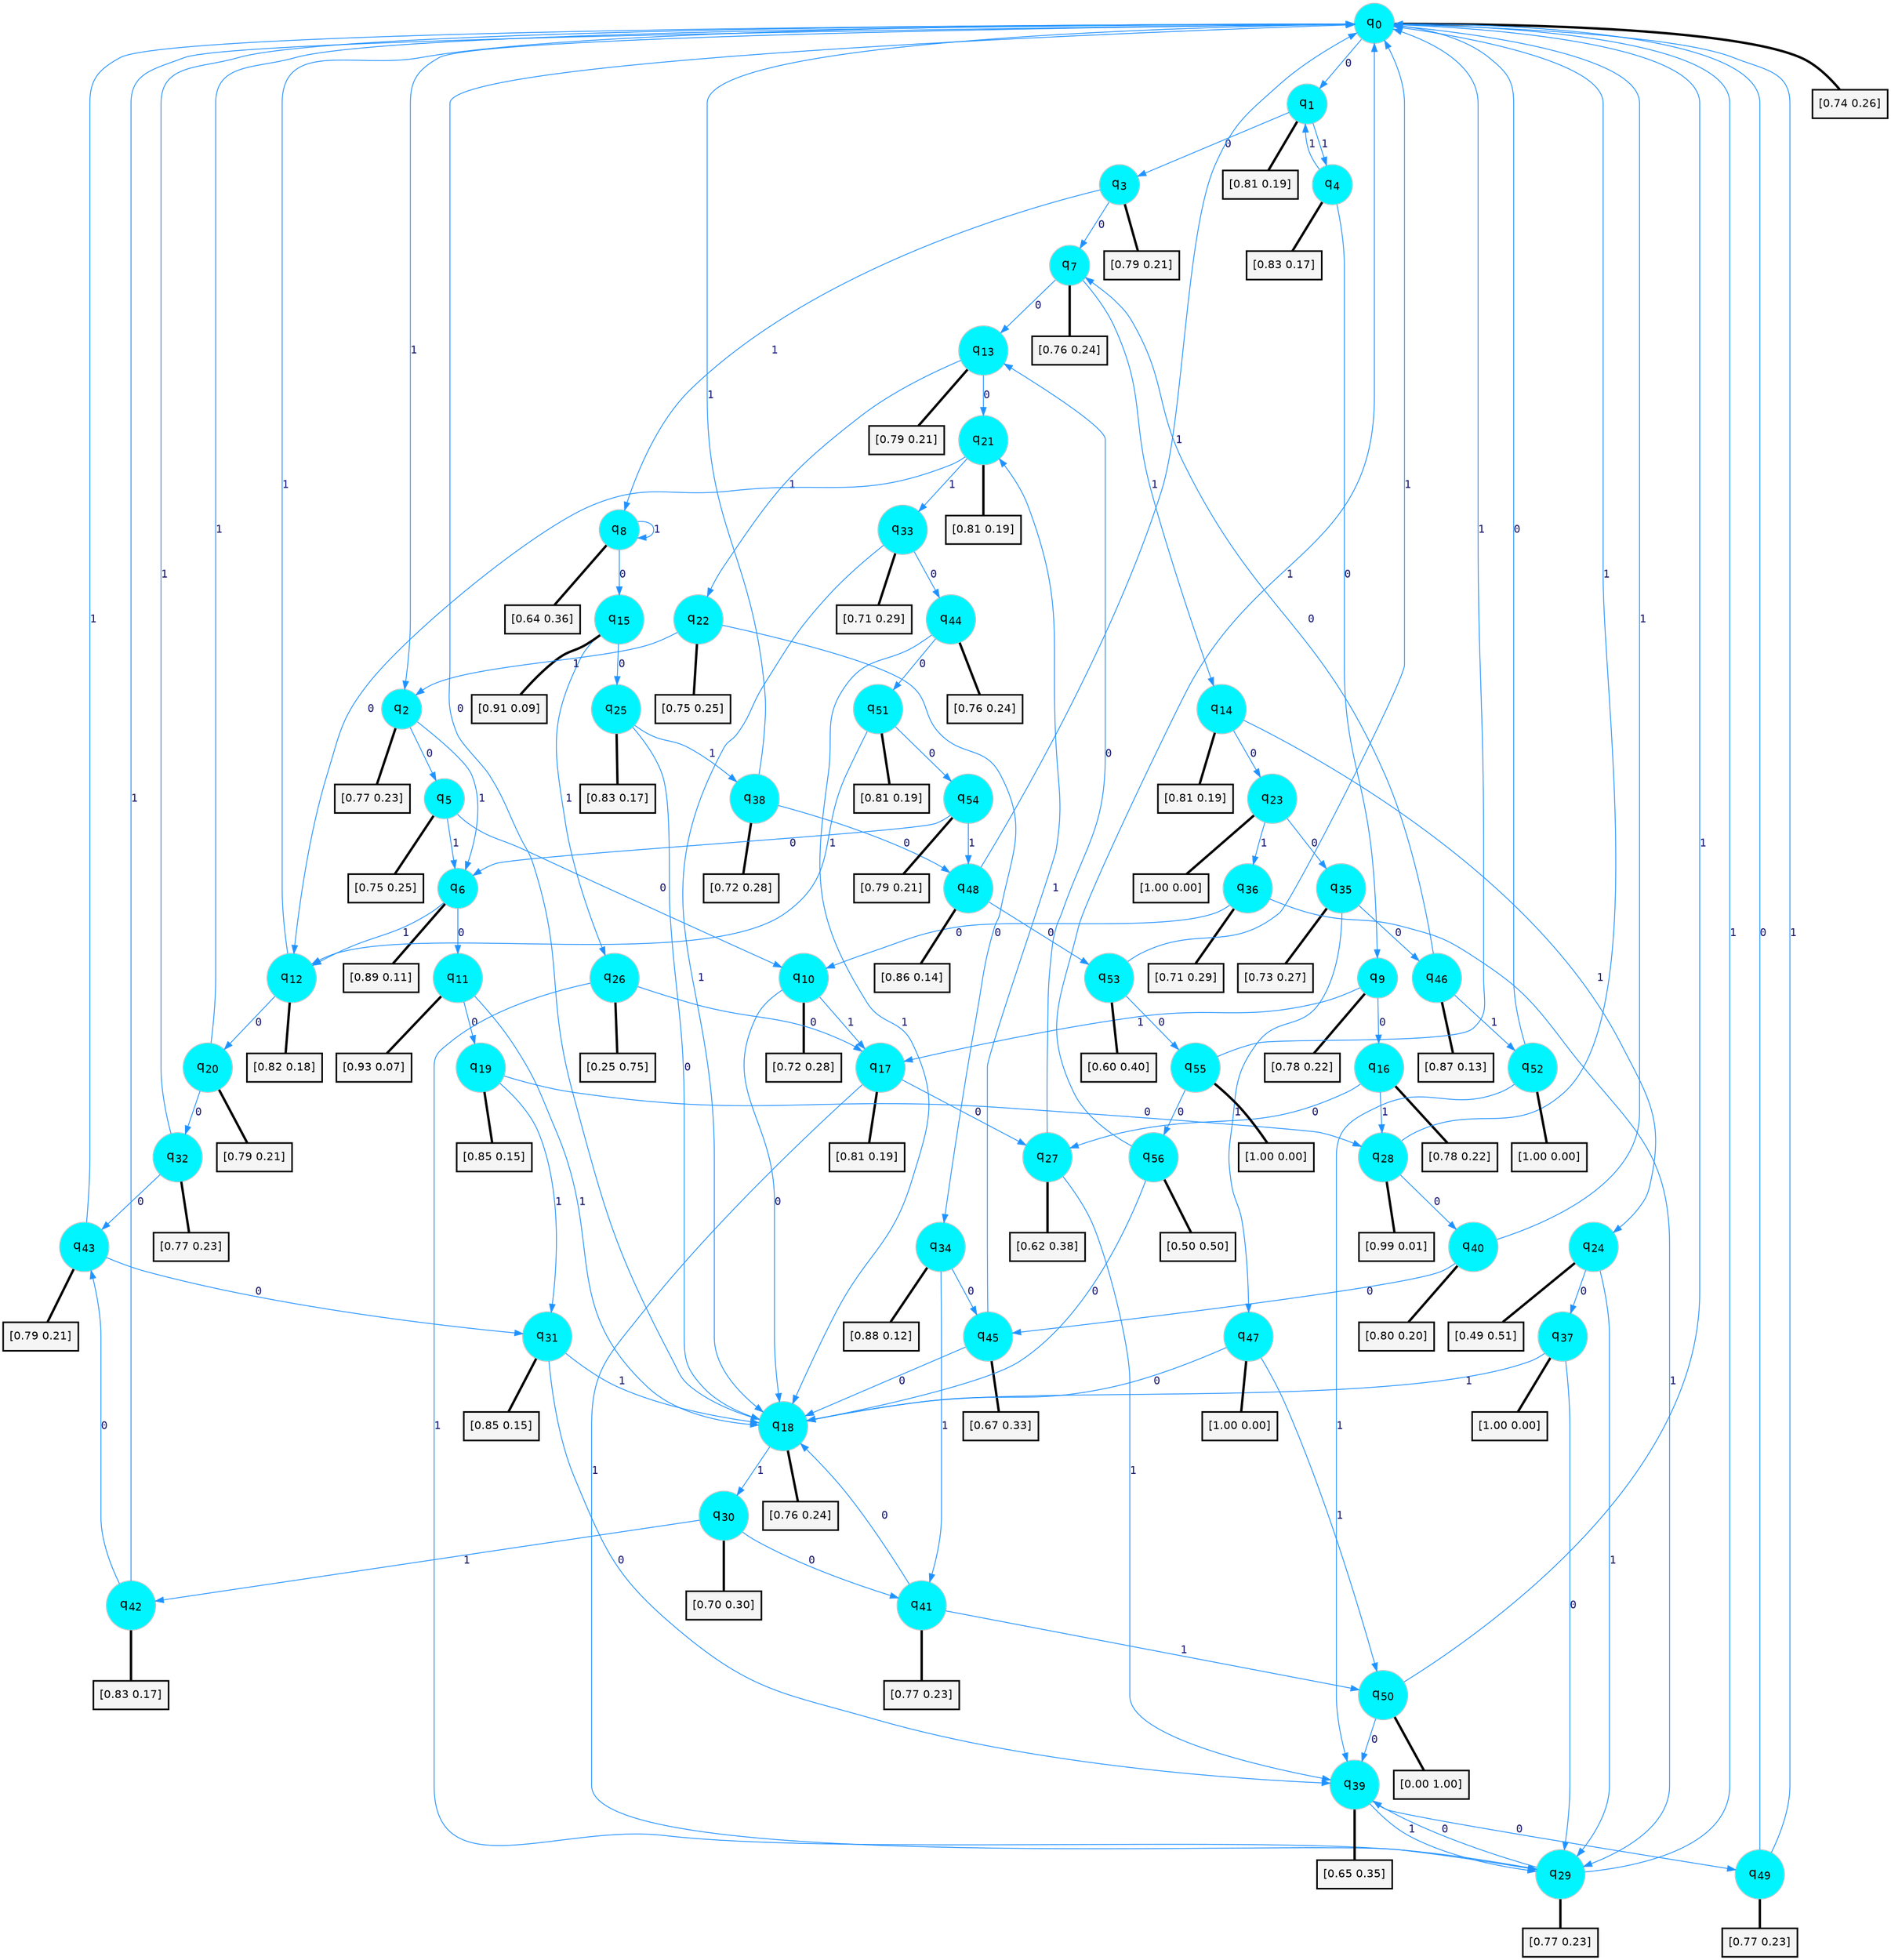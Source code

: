 digraph G {
graph [
bgcolor=transparent, dpi=300, rankdir=TD, size="40,25"];
node [
color=gray, fillcolor=turquoise1, fontcolor=black, fontname=Helvetica, fontsize=16, fontweight=bold, shape=circle, style=filled];
edge [
arrowsize=1, color=dodgerblue1, fontcolor=midnightblue, fontname=courier, fontweight=bold, penwidth=1, style=solid, weight=20];
0[label=<q<SUB>0</SUB>>];
1[label=<q<SUB>1</SUB>>];
2[label=<q<SUB>2</SUB>>];
3[label=<q<SUB>3</SUB>>];
4[label=<q<SUB>4</SUB>>];
5[label=<q<SUB>5</SUB>>];
6[label=<q<SUB>6</SUB>>];
7[label=<q<SUB>7</SUB>>];
8[label=<q<SUB>8</SUB>>];
9[label=<q<SUB>9</SUB>>];
10[label=<q<SUB>10</SUB>>];
11[label=<q<SUB>11</SUB>>];
12[label=<q<SUB>12</SUB>>];
13[label=<q<SUB>13</SUB>>];
14[label=<q<SUB>14</SUB>>];
15[label=<q<SUB>15</SUB>>];
16[label=<q<SUB>16</SUB>>];
17[label=<q<SUB>17</SUB>>];
18[label=<q<SUB>18</SUB>>];
19[label=<q<SUB>19</SUB>>];
20[label=<q<SUB>20</SUB>>];
21[label=<q<SUB>21</SUB>>];
22[label=<q<SUB>22</SUB>>];
23[label=<q<SUB>23</SUB>>];
24[label=<q<SUB>24</SUB>>];
25[label=<q<SUB>25</SUB>>];
26[label=<q<SUB>26</SUB>>];
27[label=<q<SUB>27</SUB>>];
28[label=<q<SUB>28</SUB>>];
29[label=<q<SUB>29</SUB>>];
30[label=<q<SUB>30</SUB>>];
31[label=<q<SUB>31</SUB>>];
32[label=<q<SUB>32</SUB>>];
33[label=<q<SUB>33</SUB>>];
34[label=<q<SUB>34</SUB>>];
35[label=<q<SUB>35</SUB>>];
36[label=<q<SUB>36</SUB>>];
37[label=<q<SUB>37</SUB>>];
38[label=<q<SUB>38</SUB>>];
39[label=<q<SUB>39</SUB>>];
40[label=<q<SUB>40</SUB>>];
41[label=<q<SUB>41</SUB>>];
42[label=<q<SUB>42</SUB>>];
43[label=<q<SUB>43</SUB>>];
44[label=<q<SUB>44</SUB>>];
45[label=<q<SUB>45</SUB>>];
46[label=<q<SUB>46</SUB>>];
47[label=<q<SUB>47</SUB>>];
48[label=<q<SUB>48</SUB>>];
49[label=<q<SUB>49</SUB>>];
50[label=<q<SUB>50</SUB>>];
51[label=<q<SUB>51</SUB>>];
52[label=<q<SUB>52</SUB>>];
53[label=<q<SUB>53</SUB>>];
54[label=<q<SUB>54</SUB>>];
55[label=<q<SUB>55</SUB>>];
56[label=<q<SUB>56</SUB>>];
57[label="[0.74 0.26]", shape=box,fontcolor=black, fontname=Helvetica, fontsize=14, penwidth=2, fillcolor=whitesmoke,color=black];
58[label="[0.81 0.19]", shape=box,fontcolor=black, fontname=Helvetica, fontsize=14, penwidth=2, fillcolor=whitesmoke,color=black];
59[label="[0.77 0.23]", shape=box,fontcolor=black, fontname=Helvetica, fontsize=14, penwidth=2, fillcolor=whitesmoke,color=black];
60[label="[0.79 0.21]", shape=box,fontcolor=black, fontname=Helvetica, fontsize=14, penwidth=2, fillcolor=whitesmoke,color=black];
61[label="[0.83 0.17]", shape=box,fontcolor=black, fontname=Helvetica, fontsize=14, penwidth=2, fillcolor=whitesmoke,color=black];
62[label="[0.75 0.25]", shape=box,fontcolor=black, fontname=Helvetica, fontsize=14, penwidth=2, fillcolor=whitesmoke,color=black];
63[label="[0.89 0.11]", shape=box,fontcolor=black, fontname=Helvetica, fontsize=14, penwidth=2, fillcolor=whitesmoke,color=black];
64[label="[0.76 0.24]", shape=box,fontcolor=black, fontname=Helvetica, fontsize=14, penwidth=2, fillcolor=whitesmoke,color=black];
65[label="[0.64 0.36]", shape=box,fontcolor=black, fontname=Helvetica, fontsize=14, penwidth=2, fillcolor=whitesmoke,color=black];
66[label="[0.78 0.22]", shape=box,fontcolor=black, fontname=Helvetica, fontsize=14, penwidth=2, fillcolor=whitesmoke,color=black];
67[label="[0.72 0.28]", shape=box,fontcolor=black, fontname=Helvetica, fontsize=14, penwidth=2, fillcolor=whitesmoke,color=black];
68[label="[0.93 0.07]", shape=box,fontcolor=black, fontname=Helvetica, fontsize=14, penwidth=2, fillcolor=whitesmoke,color=black];
69[label="[0.82 0.18]", shape=box,fontcolor=black, fontname=Helvetica, fontsize=14, penwidth=2, fillcolor=whitesmoke,color=black];
70[label="[0.79 0.21]", shape=box,fontcolor=black, fontname=Helvetica, fontsize=14, penwidth=2, fillcolor=whitesmoke,color=black];
71[label="[0.81 0.19]", shape=box,fontcolor=black, fontname=Helvetica, fontsize=14, penwidth=2, fillcolor=whitesmoke,color=black];
72[label="[0.91 0.09]", shape=box,fontcolor=black, fontname=Helvetica, fontsize=14, penwidth=2, fillcolor=whitesmoke,color=black];
73[label="[0.78 0.22]", shape=box,fontcolor=black, fontname=Helvetica, fontsize=14, penwidth=2, fillcolor=whitesmoke,color=black];
74[label="[0.81 0.19]", shape=box,fontcolor=black, fontname=Helvetica, fontsize=14, penwidth=2, fillcolor=whitesmoke,color=black];
75[label="[0.76 0.24]", shape=box,fontcolor=black, fontname=Helvetica, fontsize=14, penwidth=2, fillcolor=whitesmoke,color=black];
76[label="[0.85 0.15]", shape=box,fontcolor=black, fontname=Helvetica, fontsize=14, penwidth=2, fillcolor=whitesmoke,color=black];
77[label="[0.79 0.21]", shape=box,fontcolor=black, fontname=Helvetica, fontsize=14, penwidth=2, fillcolor=whitesmoke,color=black];
78[label="[0.81 0.19]", shape=box,fontcolor=black, fontname=Helvetica, fontsize=14, penwidth=2, fillcolor=whitesmoke,color=black];
79[label="[0.75 0.25]", shape=box,fontcolor=black, fontname=Helvetica, fontsize=14, penwidth=2, fillcolor=whitesmoke,color=black];
80[label="[1.00 0.00]", shape=box,fontcolor=black, fontname=Helvetica, fontsize=14, penwidth=2, fillcolor=whitesmoke,color=black];
81[label="[0.49 0.51]", shape=box,fontcolor=black, fontname=Helvetica, fontsize=14, penwidth=2, fillcolor=whitesmoke,color=black];
82[label="[0.83 0.17]", shape=box,fontcolor=black, fontname=Helvetica, fontsize=14, penwidth=2, fillcolor=whitesmoke,color=black];
83[label="[0.25 0.75]", shape=box,fontcolor=black, fontname=Helvetica, fontsize=14, penwidth=2, fillcolor=whitesmoke,color=black];
84[label="[0.62 0.38]", shape=box,fontcolor=black, fontname=Helvetica, fontsize=14, penwidth=2, fillcolor=whitesmoke,color=black];
85[label="[0.99 0.01]", shape=box,fontcolor=black, fontname=Helvetica, fontsize=14, penwidth=2, fillcolor=whitesmoke,color=black];
86[label="[0.77 0.23]", shape=box,fontcolor=black, fontname=Helvetica, fontsize=14, penwidth=2, fillcolor=whitesmoke,color=black];
87[label="[0.70 0.30]", shape=box,fontcolor=black, fontname=Helvetica, fontsize=14, penwidth=2, fillcolor=whitesmoke,color=black];
88[label="[0.85 0.15]", shape=box,fontcolor=black, fontname=Helvetica, fontsize=14, penwidth=2, fillcolor=whitesmoke,color=black];
89[label="[0.77 0.23]", shape=box,fontcolor=black, fontname=Helvetica, fontsize=14, penwidth=2, fillcolor=whitesmoke,color=black];
90[label="[0.71 0.29]", shape=box,fontcolor=black, fontname=Helvetica, fontsize=14, penwidth=2, fillcolor=whitesmoke,color=black];
91[label="[0.88 0.12]", shape=box,fontcolor=black, fontname=Helvetica, fontsize=14, penwidth=2, fillcolor=whitesmoke,color=black];
92[label="[0.73 0.27]", shape=box,fontcolor=black, fontname=Helvetica, fontsize=14, penwidth=2, fillcolor=whitesmoke,color=black];
93[label="[0.71 0.29]", shape=box,fontcolor=black, fontname=Helvetica, fontsize=14, penwidth=2, fillcolor=whitesmoke,color=black];
94[label="[1.00 0.00]", shape=box,fontcolor=black, fontname=Helvetica, fontsize=14, penwidth=2, fillcolor=whitesmoke,color=black];
95[label="[0.72 0.28]", shape=box,fontcolor=black, fontname=Helvetica, fontsize=14, penwidth=2, fillcolor=whitesmoke,color=black];
96[label="[0.65 0.35]", shape=box,fontcolor=black, fontname=Helvetica, fontsize=14, penwidth=2, fillcolor=whitesmoke,color=black];
97[label="[0.80 0.20]", shape=box,fontcolor=black, fontname=Helvetica, fontsize=14, penwidth=2, fillcolor=whitesmoke,color=black];
98[label="[0.77 0.23]", shape=box,fontcolor=black, fontname=Helvetica, fontsize=14, penwidth=2, fillcolor=whitesmoke,color=black];
99[label="[0.83 0.17]", shape=box,fontcolor=black, fontname=Helvetica, fontsize=14, penwidth=2, fillcolor=whitesmoke,color=black];
100[label="[0.79 0.21]", shape=box,fontcolor=black, fontname=Helvetica, fontsize=14, penwidth=2, fillcolor=whitesmoke,color=black];
101[label="[0.76 0.24]", shape=box,fontcolor=black, fontname=Helvetica, fontsize=14, penwidth=2, fillcolor=whitesmoke,color=black];
102[label="[0.67 0.33]", shape=box,fontcolor=black, fontname=Helvetica, fontsize=14, penwidth=2, fillcolor=whitesmoke,color=black];
103[label="[0.87 0.13]", shape=box,fontcolor=black, fontname=Helvetica, fontsize=14, penwidth=2, fillcolor=whitesmoke,color=black];
104[label="[1.00 0.00]", shape=box,fontcolor=black, fontname=Helvetica, fontsize=14, penwidth=2, fillcolor=whitesmoke,color=black];
105[label="[0.86 0.14]", shape=box,fontcolor=black, fontname=Helvetica, fontsize=14, penwidth=2, fillcolor=whitesmoke,color=black];
106[label="[0.77 0.23]", shape=box,fontcolor=black, fontname=Helvetica, fontsize=14, penwidth=2, fillcolor=whitesmoke,color=black];
107[label="[0.00 1.00]", shape=box,fontcolor=black, fontname=Helvetica, fontsize=14, penwidth=2, fillcolor=whitesmoke,color=black];
108[label="[0.81 0.19]", shape=box,fontcolor=black, fontname=Helvetica, fontsize=14, penwidth=2, fillcolor=whitesmoke,color=black];
109[label="[1.00 0.00]", shape=box,fontcolor=black, fontname=Helvetica, fontsize=14, penwidth=2, fillcolor=whitesmoke,color=black];
110[label="[0.60 0.40]", shape=box,fontcolor=black, fontname=Helvetica, fontsize=14, penwidth=2, fillcolor=whitesmoke,color=black];
111[label="[0.79 0.21]", shape=box,fontcolor=black, fontname=Helvetica, fontsize=14, penwidth=2, fillcolor=whitesmoke,color=black];
112[label="[1.00 0.00]", shape=box,fontcolor=black, fontname=Helvetica, fontsize=14, penwidth=2, fillcolor=whitesmoke,color=black];
113[label="[0.50 0.50]", shape=box,fontcolor=black, fontname=Helvetica, fontsize=14, penwidth=2, fillcolor=whitesmoke,color=black];
0->1 [label=0];
0->2 [label=1];
0->57 [arrowhead=none, penwidth=3,color=black];
1->3 [label=0];
1->4 [label=1];
1->58 [arrowhead=none, penwidth=3,color=black];
2->5 [label=0];
2->6 [label=1];
2->59 [arrowhead=none, penwidth=3,color=black];
3->7 [label=0];
3->8 [label=1];
3->60 [arrowhead=none, penwidth=3,color=black];
4->9 [label=0];
4->1 [label=1];
4->61 [arrowhead=none, penwidth=3,color=black];
5->10 [label=0];
5->6 [label=1];
5->62 [arrowhead=none, penwidth=3,color=black];
6->11 [label=0];
6->12 [label=1];
6->63 [arrowhead=none, penwidth=3,color=black];
7->13 [label=0];
7->14 [label=1];
7->64 [arrowhead=none, penwidth=3,color=black];
8->15 [label=0];
8->8 [label=1];
8->65 [arrowhead=none, penwidth=3,color=black];
9->16 [label=0];
9->17 [label=1];
9->66 [arrowhead=none, penwidth=3,color=black];
10->18 [label=0];
10->17 [label=1];
10->67 [arrowhead=none, penwidth=3,color=black];
11->19 [label=0];
11->18 [label=1];
11->68 [arrowhead=none, penwidth=3,color=black];
12->20 [label=0];
12->0 [label=1];
12->69 [arrowhead=none, penwidth=3,color=black];
13->21 [label=0];
13->22 [label=1];
13->70 [arrowhead=none, penwidth=3,color=black];
14->23 [label=0];
14->24 [label=1];
14->71 [arrowhead=none, penwidth=3,color=black];
15->25 [label=0];
15->26 [label=1];
15->72 [arrowhead=none, penwidth=3,color=black];
16->27 [label=0];
16->28 [label=1];
16->73 [arrowhead=none, penwidth=3,color=black];
17->27 [label=0];
17->29 [label=1];
17->74 [arrowhead=none, penwidth=3,color=black];
18->0 [label=0];
18->30 [label=1];
18->75 [arrowhead=none, penwidth=3,color=black];
19->28 [label=0];
19->31 [label=1];
19->76 [arrowhead=none, penwidth=3,color=black];
20->32 [label=0];
20->0 [label=1];
20->77 [arrowhead=none, penwidth=3,color=black];
21->12 [label=0];
21->33 [label=1];
21->78 [arrowhead=none, penwidth=3,color=black];
22->34 [label=0];
22->2 [label=1];
22->79 [arrowhead=none, penwidth=3,color=black];
23->35 [label=0];
23->36 [label=1];
23->80 [arrowhead=none, penwidth=3,color=black];
24->37 [label=0];
24->29 [label=1];
24->81 [arrowhead=none, penwidth=3,color=black];
25->18 [label=0];
25->38 [label=1];
25->82 [arrowhead=none, penwidth=3,color=black];
26->17 [label=0];
26->29 [label=1];
26->83 [arrowhead=none, penwidth=3,color=black];
27->13 [label=0];
27->39 [label=1];
27->84 [arrowhead=none, penwidth=3,color=black];
28->40 [label=0];
28->0 [label=1];
28->85 [arrowhead=none, penwidth=3,color=black];
29->39 [label=0];
29->0 [label=1];
29->86 [arrowhead=none, penwidth=3,color=black];
30->41 [label=0];
30->42 [label=1];
30->87 [arrowhead=none, penwidth=3,color=black];
31->39 [label=0];
31->18 [label=1];
31->88 [arrowhead=none, penwidth=3,color=black];
32->43 [label=0];
32->0 [label=1];
32->89 [arrowhead=none, penwidth=3,color=black];
33->44 [label=0];
33->18 [label=1];
33->90 [arrowhead=none, penwidth=3,color=black];
34->45 [label=0];
34->41 [label=1];
34->91 [arrowhead=none, penwidth=3,color=black];
35->46 [label=0];
35->47 [label=1];
35->92 [arrowhead=none, penwidth=3,color=black];
36->10 [label=0];
36->29 [label=1];
36->93 [arrowhead=none, penwidth=3,color=black];
37->29 [label=0];
37->18 [label=1];
37->94 [arrowhead=none, penwidth=3,color=black];
38->48 [label=0];
38->0 [label=1];
38->95 [arrowhead=none, penwidth=3,color=black];
39->49 [label=0];
39->29 [label=1];
39->96 [arrowhead=none, penwidth=3,color=black];
40->45 [label=0];
40->0 [label=1];
40->97 [arrowhead=none, penwidth=3,color=black];
41->18 [label=0];
41->50 [label=1];
41->98 [arrowhead=none, penwidth=3,color=black];
42->43 [label=0];
42->0 [label=1];
42->99 [arrowhead=none, penwidth=3,color=black];
43->31 [label=0];
43->0 [label=1];
43->100 [arrowhead=none, penwidth=3,color=black];
44->51 [label=0];
44->18 [label=1];
44->101 [arrowhead=none, penwidth=3,color=black];
45->18 [label=0];
45->21 [label=1];
45->102 [arrowhead=none, penwidth=3,color=black];
46->7 [label=0];
46->52 [label=1];
46->103 [arrowhead=none, penwidth=3,color=black];
47->18 [label=0];
47->50 [label=1];
47->104 [arrowhead=none, penwidth=3,color=black];
48->53 [label=0];
48->0 [label=1];
48->105 [arrowhead=none, penwidth=3,color=black];
49->0 [label=0];
49->0 [label=1];
49->106 [arrowhead=none, penwidth=3,color=black];
50->39 [label=0];
50->0 [label=1];
50->107 [arrowhead=none, penwidth=3,color=black];
51->54 [label=0];
51->12 [label=1];
51->108 [arrowhead=none, penwidth=3,color=black];
52->0 [label=0];
52->39 [label=1];
52->109 [arrowhead=none, penwidth=3,color=black];
53->55 [label=0];
53->0 [label=1];
53->110 [arrowhead=none, penwidth=3,color=black];
54->6 [label=0];
54->48 [label=1];
54->111 [arrowhead=none, penwidth=3,color=black];
55->56 [label=0];
55->0 [label=1];
55->112 [arrowhead=none, penwidth=3,color=black];
56->18 [label=0];
56->0 [label=1];
56->113 [arrowhead=none, penwidth=3,color=black];
}
